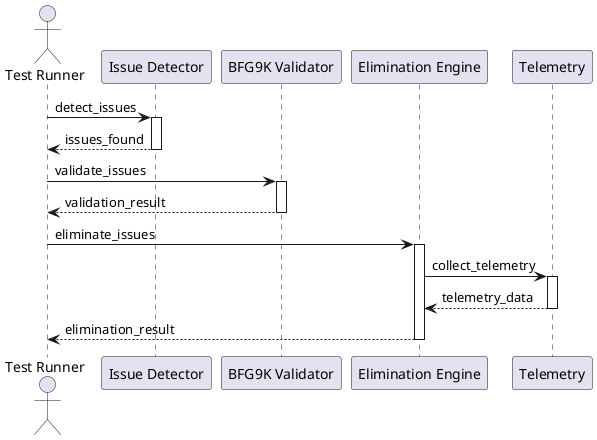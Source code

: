 @startuml BFG9K Elimination Process

actor "Test Runner" as TR
participant "Issue Detector" as ID
participant "BFG9K Validator" as BV
participant "Elimination Engine" as EE
participant "Telemetry" as T

TR -> ID : detect_issues
activate ID
ID --> TR : issues_found
deactivate ID

TR -> BV : validate_issues
activate BV
BV --> TR : validation_result
deactivate BV

TR -> EE : eliminate_issues
activate EE
EE -> T : collect_telemetry
activate T
T --> EE : telemetry_data
deactivate T
EE --> TR : elimination_result
deactivate EE

@enduml
